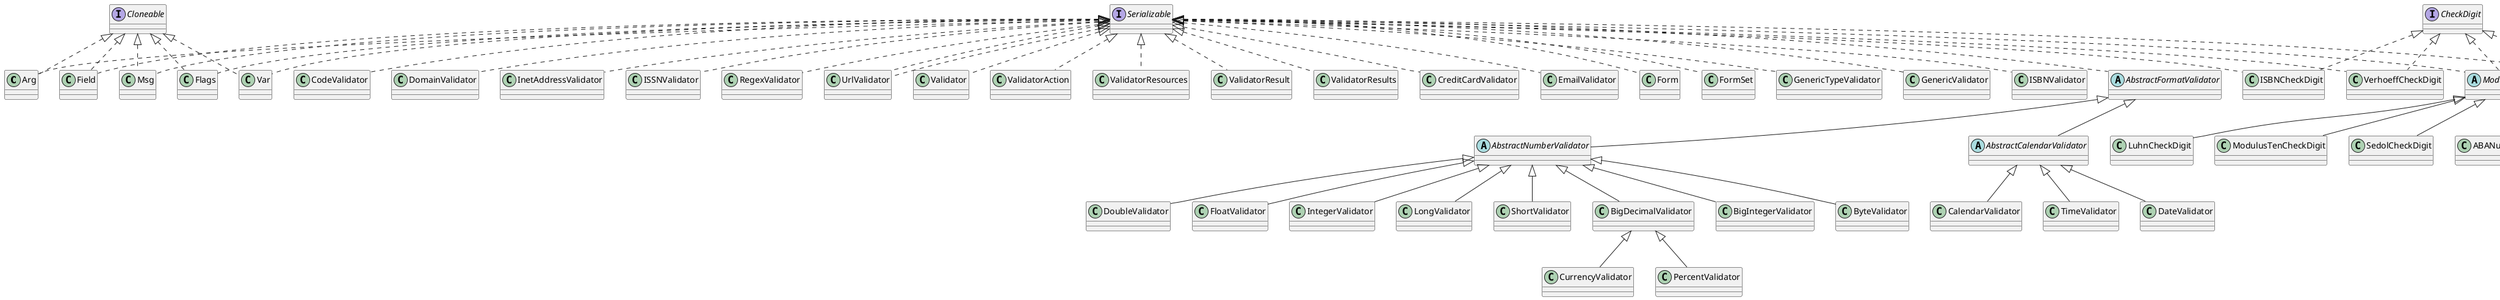 @startuml

class Arg implements Cloneable, Serializable
class CreditCardValidator
class DateValidator
class EmailValidator
class Field implements Cloneable, Serializable
class Form implements Serializable
class FormSet implements Serializable
class FormSetFactory extends AbstractObjectCreationFactory
class GenericTypeValidator implements Serializable
class GenericValidator implements Serializable
class ISBNValidator
class Msg implements Cloneable, Serializable
abstract class AbstractCalendarValidator extends AbstractFormatValidator
abstract class AbstractFormatValidator implements Serializable
abstract class AbstractNumberValidator extends AbstractFormatValidator
class BigDecimalValidator extends AbstractNumberValidator
class BigIntegerValidator extends AbstractNumberValidator
class ByteValidator extends AbstractNumberValidator
class CalendarValidator extends AbstractCalendarValidator
 class ABANumberCheckDigit extends ModulusCheckDigit
interface CheckDigit
class CheckDigitException extends Exception
 class CUSIPCheckDigit extends ModulusCheckDigit
 class EAN13CheckDigit extends ModulusCheckDigit
 class IBANCheckDigit implements CheckDigit, Serializable
 class ISBN10CheckDigit extends ModulusCheckDigit
 class ISBNCheckDigit implements CheckDigit, Serializable
 class ISINCheckDigit extends ModulusCheckDigit
 class ISSNCheckDigit extends ModulusCheckDigit
 class LuhnCheckDigit extends ModulusCheckDigit
abstract class ModulusCheckDigit implements CheckDigit, Serializable
 class ModulusTenCheckDigit extends ModulusCheckDigit
 class SedolCheckDigit extends ModulusCheckDigit
 class VerhoeffCheckDigit implements CheckDigit, Serializable
 class CodeValidator implements Serializable
class CreditCardValidator implements Serializable
class CurrencyValidator extends BigDecimalValidator
class DateValidator extends AbstractCalendarValidator
class DomainValidator implements Serializable
class DoubleValidator extends AbstractNumberValidator
class EmailValidator implements Serializable
class FloatValidator extends AbstractNumberValidator
class IBANValidator
class InetAddressValidator implements Serializable
class IntegerValidator extends AbstractNumberValidator
class ISBNValidator implements Serializable
class ISSNValidator implements Serializable
class LongValidator extends AbstractNumberValidator
class PercentValidator extends BigDecimalValidator
class RegexValidator implements Serializable
class ShortValidator extends AbstractNumberValidator
class TimeValidator extends AbstractCalendarValidator
class UrlValidator implements Serializable
class UrlValidator implements Serializable
class Flags implements Serializable, Cloneable
class ValidatorUtils
class Validator implements Serializable
class ValidatorAction implements Serializable
class ValidatorException extends Exception
class ValidatorResources implements Serializable
class ValidatorResult implements Serializable
class ValidatorResults implements Serializable
class Var implements Cloneable, Serializable

@enduml